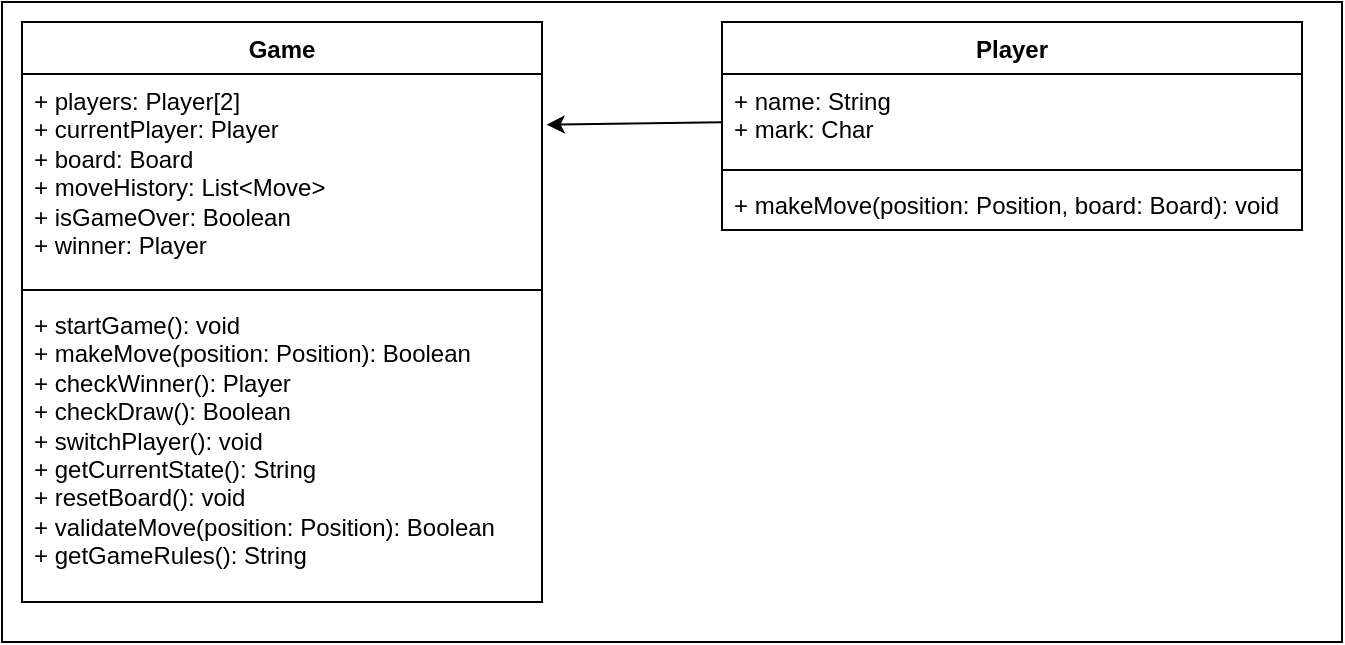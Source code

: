 <mxfile>
    <diagram id="NIncfBlZoL7dJ7qYyCPt" name="Page-1">
        <mxGraphModel dx="962" dy="659" grid="1" gridSize="10" guides="1" tooltips="1" connect="1" arrows="1" fold="1" page="1" pageScale="1" pageWidth="850" pageHeight="1100" math="0" shadow="0">
            <root>
                <mxCell id="0"/>
                <mxCell id="1" parent="0"/>
                <mxCell id="14" value="" style="rounded=0;whiteSpace=wrap;html=1;" vertex="1" parent="1">
                    <mxGeometry x="30" y="30" width="670" height="320" as="geometry"/>
                </mxCell>
                <mxCell id="2" value="Game" style="swimlane;fontStyle=1;align=center;verticalAlign=top;childLayout=stackLayout;horizontal=1;startSize=26;horizontalStack=0;resizeParent=1;resizeParentMax=0;resizeLast=0;collapsible=1;marginBottom=0;whiteSpace=wrap;html=1;" vertex="1" parent="1">
                    <mxGeometry x="40" y="40" width="260" height="290" as="geometry"/>
                </mxCell>
                <mxCell id="3" value="+ players: Player[2]&lt;div&gt;&lt;font color=&quot;#000000&quot;&gt;+ currentPlayer: Player&lt;/font&gt;&lt;/div&gt;&lt;div&gt;&lt;font color=&quot;#000000&quot;&gt;+ board: Board&lt;/font&gt;&lt;/div&gt;&lt;div&gt;&lt;font color=&quot;#000000&quot;&gt;&lt;font color=&quot;#000000&quot;&gt;+ moveHistory: List&amp;lt;Move&amp;gt;&lt;/font&gt;&lt;/font&gt;&lt;/div&gt;&lt;div&gt;&lt;font color=&quot;#000000&quot;&gt;&lt;font color=&quot;#000000&quot;&gt;+ isGameOver: Boolean&lt;/font&gt;&lt;/font&gt;&lt;/div&gt;&lt;div&gt;&lt;font color=&quot;#000000&quot;&gt;&lt;font color=&quot;#000000&quot;&gt;+ winner: Player&lt;/font&gt;&lt;/font&gt;&lt;/div&gt;" style="text;strokeColor=none;fillColor=none;align=left;verticalAlign=top;spacingLeft=4;spacingRight=4;overflow=hidden;rotatable=0;points=[[0,0.5],[1,0.5]];portConstraint=eastwest;whiteSpace=wrap;html=1;" vertex="1" parent="2">
                    <mxGeometry y="26" width="260" height="104" as="geometry"/>
                </mxCell>
                <mxCell id="4" value="" style="line;strokeWidth=1;fillColor=none;align=left;verticalAlign=middle;spacingTop=-1;spacingLeft=3;spacingRight=3;rotatable=0;labelPosition=right;points=[];portConstraint=eastwest;strokeColor=inherit;" vertex="1" parent="2">
                    <mxGeometry y="130" width="260" height="8" as="geometry"/>
                </mxCell>
                <mxCell id="5" value="+ startGame(): void&lt;div&gt;+ makeMove(position: Position): Boolean&lt;/div&gt;&lt;div&gt;+ checkWinner(): Player&lt;/div&gt;&lt;div&gt;+ checkDraw(): Boolean&lt;/div&gt;&lt;div&gt;+ switchPlayer(): void&lt;/div&gt;&lt;div&gt;+ getCurrentState(): String&lt;/div&gt;&lt;div&gt;+ resetBoard(): void&lt;/div&gt;&lt;div&gt;+ validateMove(position: Position): Boolean&lt;/div&gt;&lt;div&gt;+ getGameRules(): String&lt;/div&gt;" style="text;strokeColor=none;fillColor=none;align=left;verticalAlign=top;spacingLeft=4;spacingRight=4;overflow=hidden;rotatable=0;points=[[0,0.5],[1,0.5]];portConstraint=eastwest;whiteSpace=wrap;html=1;" vertex="1" parent="2">
                    <mxGeometry y="138" width="260" height="152" as="geometry"/>
                </mxCell>
                <mxCell id="7" value="Player" style="swimlane;fontStyle=1;align=center;verticalAlign=top;childLayout=stackLayout;horizontal=1;startSize=26;horizontalStack=0;resizeParent=1;resizeParentMax=0;resizeLast=0;collapsible=1;marginBottom=0;whiteSpace=wrap;html=1;" vertex="1" parent="1">
                    <mxGeometry x="390" y="40" width="290" height="104" as="geometry"/>
                </mxCell>
                <mxCell id="8" value="+ name: String&lt;div&gt;+ mark: Char&lt;/div&gt;" style="text;strokeColor=none;fillColor=none;align=left;verticalAlign=top;spacingLeft=4;spacingRight=4;overflow=hidden;rotatable=0;points=[[0,0.5],[1,0.5]];portConstraint=eastwest;whiteSpace=wrap;html=1;" vertex="1" parent="7">
                    <mxGeometry y="26" width="290" height="44" as="geometry"/>
                </mxCell>
                <mxCell id="9" value="" style="line;strokeWidth=1;fillColor=none;align=left;verticalAlign=middle;spacingTop=-1;spacingLeft=3;spacingRight=3;rotatable=0;labelPosition=right;points=[];portConstraint=eastwest;strokeColor=inherit;" vertex="1" parent="7">
                    <mxGeometry y="70" width="290" height="8" as="geometry"/>
                </mxCell>
                <mxCell id="10" value="+ makeMove(position: P&lt;span style=&quot;color: rgb(0, 0, 0);&quot;&gt;osition, board: Board&lt;/span&gt;): void" style="text;strokeColor=none;fillColor=none;align=left;verticalAlign=top;spacingLeft=4;spacingRight=4;overflow=hidden;rotatable=0;points=[[0,0.5],[1,0.5]];portConstraint=eastwest;whiteSpace=wrap;html=1;" vertex="1" parent="7">
                    <mxGeometry y="78" width="290" height="26" as="geometry"/>
                </mxCell>
                <mxCell id="13" style="edgeStyle=none;html=1;entryX=1.009;entryY=0.244;entryDx=0;entryDy=0;entryPerimeter=0;" edge="1" parent="1" source="8" target="3">
                    <mxGeometry relative="1" as="geometry"/>
                </mxCell>
            </root>
        </mxGraphModel>
    </diagram>
</mxfile>